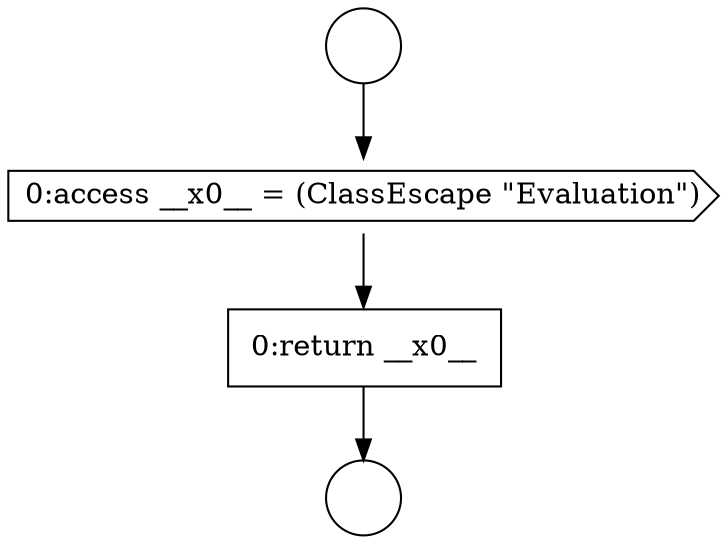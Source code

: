 digraph {
  node14961 [shape=circle label=" " color="black" fillcolor="white" style=filled]
  node14963 [shape=cds, label=<<font color="black">0:access __x0__ = (ClassEscape &quot;Evaluation&quot;)</font>> color="black" fillcolor="white" style=filled]
  node14964 [shape=none, margin=0, label=<<font color="black">
    <table border="0" cellborder="1" cellspacing="0" cellpadding="10">
      <tr><td align="left">0:return __x0__</td></tr>
    </table>
  </font>> color="black" fillcolor="white" style=filled]
  node14962 [shape=circle label=" " color="black" fillcolor="white" style=filled]
  node14961 -> node14963 [ color="black"]
  node14963 -> node14964 [ color="black"]
  node14964 -> node14962 [ color="black"]
}
